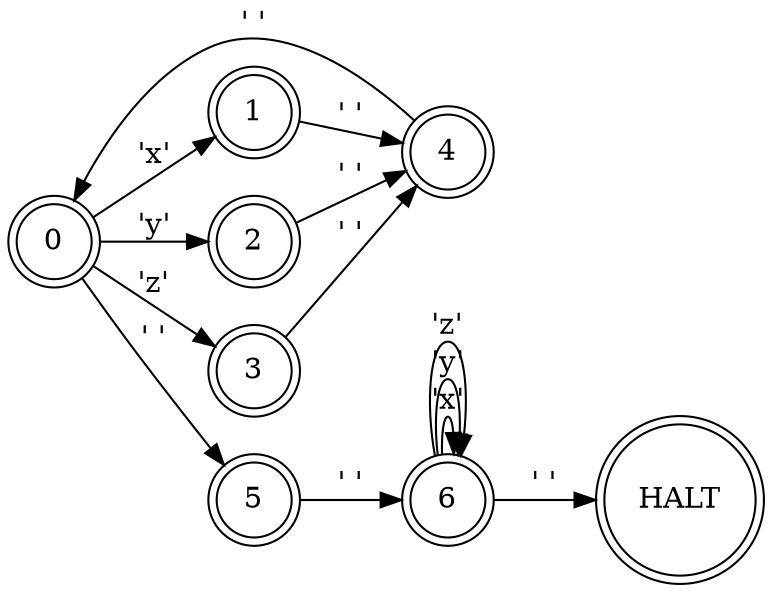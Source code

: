 digraph turing_machine_1 {
	rankdir=LR size="8,5"
	node [shape=doublecircle]
	0
	1
	2
	3
	4
	5
	6
	HALT
	node [shape=circle]
	0 -> 5 [label="' '"]
	0 -> 1 [label="'x'"]
	0 -> 2 [label="'y'"]
	0 -> 3 [label="'z'"]
	1 -> 4 [label="' '"]
	2 -> 4 [label="' '"]
	3 -> 4 [label="' '"]
	4 -> 0 [label="' '"]
	5 -> 6 [label="' '"]
	6 -> HALT [label="' '"]
	6 -> 6 [label="'x'"]
	6 -> 6 [label="'y'"]
	6 -> 6 [label="'z'"]
}
